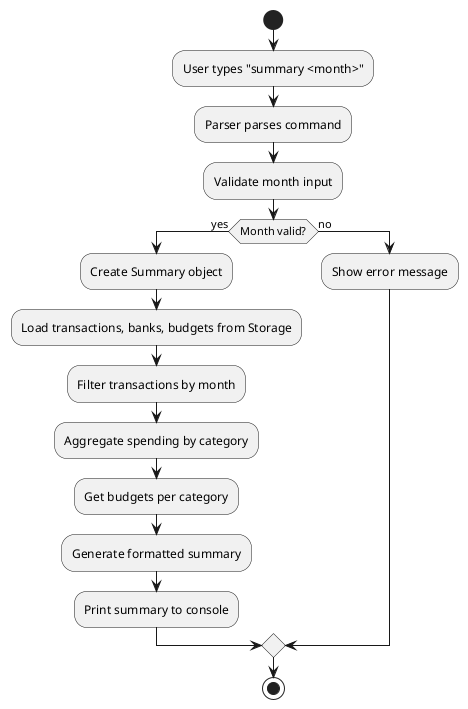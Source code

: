 @startuml
scale 1
start
:User types "summary <month>";
:Parser parses command;
:Validate month input;
if (Month valid?) then (yes)
  :Create Summary object;
  :Load transactions, banks, budgets from Storage;
  :Filter transactions by month;
  :Aggregate spending by category;
  :Get budgets per category;
  :Generate formatted summary;
  :Print summary to console;
else (no)
  :Show error message;
endif
stop
@enduml
